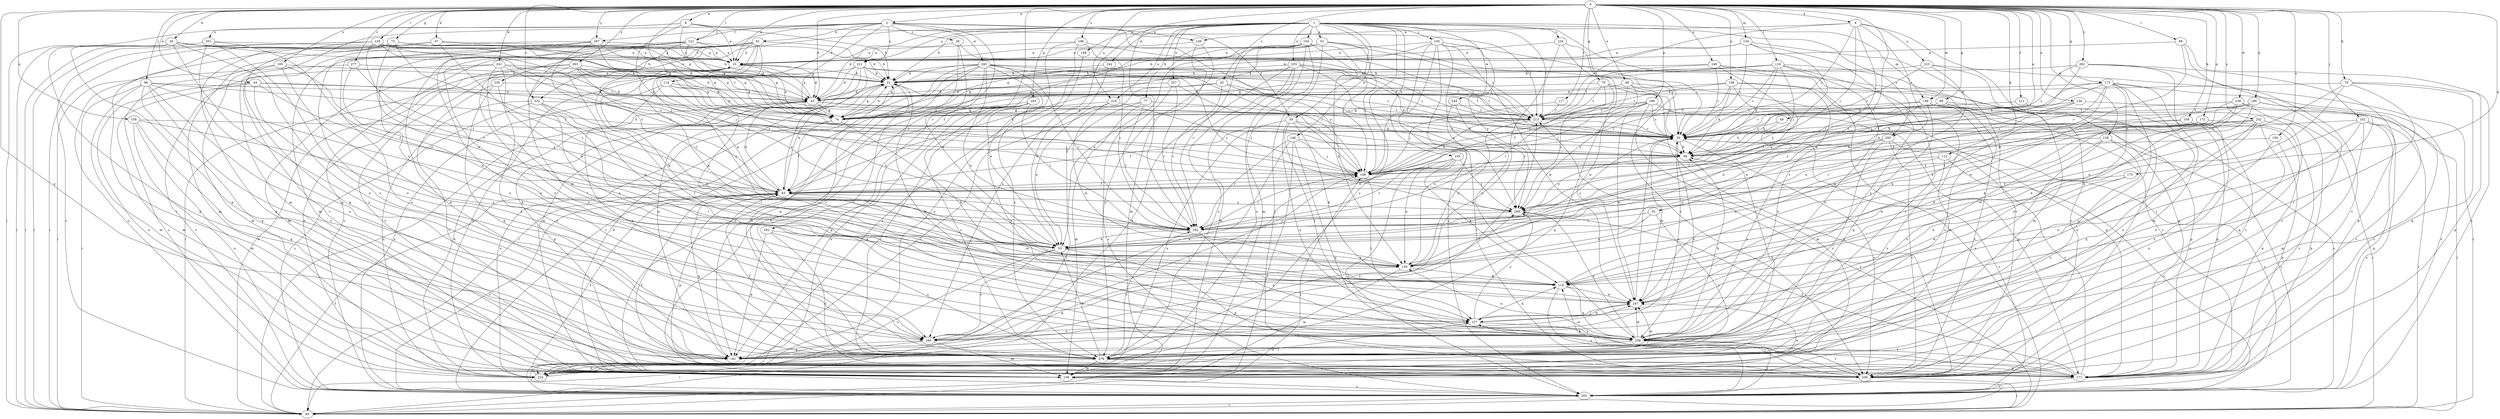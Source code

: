 strict digraph  {
0;
1;
2;
4;
8;
10;
20;
21;
23;
26;
32;
37;
43;
44;
48;
49;
52;
53;
59;
63;
69;
70;
73;
74;
76;
77;
81;
84;
88;
91;
95;
96;
102;
104;
105;
106;
108;
112;
114;
116;
117;
118;
120;
122;
127;
128;
134;
136;
138;
139;
145;
146;
148;
149;
150;
154;
156;
158;
160;
163;
169;
171;
172;
173;
175;
180;
181;
191;
192;
193;
196;
200;
201;
202;
212;
213;
216;
221;
223;
224;
232;
234;
235;
236;
239;
241;
242;
244;
245;
247;
249;
252;
253;
257;
258;
262;
265;
267;
268;
277;
279;
0 -> 2  [label=a];
0 -> 4  [label=a];
0 -> 8  [label=a];
0 -> 10  [label=a];
0 -> 20  [label=b];
0 -> 23  [label=c];
0 -> 37  [label=d];
0 -> 43  [label=d];
0 -> 44  [label=e];
0 -> 48  [label=e];
0 -> 49  [label=e];
0 -> 69  [label=g];
0 -> 70  [label=g];
0 -> 73  [label=g];
0 -> 74  [label=g];
0 -> 76  [label=h];
0 -> 88  [label=i];
0 -> 91  [label=i];
0 -> 96  [label=j];
0 -> 102  [label=j];
0 -> 108  [label=k];
0 -> 112  [label=k];
0 -> 117  [label=l];
0 -> 118  [label=l];
0 -> 120  [label=l];
0 -> 122  [label=l];
0 -> 128  [label=m];
0 -> 134  [label=m];
0 -> 136  [label=m];
0 -> 139  [label=n];
0 -> 154  [label=o];
0 -> 156  [label=o];
0 -> 158  [label=o];
0 -> 163  [label=p];
0 -> 169  [label=p];
0 -> 172  [label=q];
0 -> 173  [label=q];
0 -> 175  [label=q];
0 -> 180  [label=q];
0 -> 181  [label=q];
0 -> 191  [label=r];
0 -> 192  [label=r];
0 -> 193  [label=s];
0 -> 196  [label=s];
0 -> 212  [label=t];
0 -> 216  [label=u];
0 -> 232  [label=v];
0 -> 239  [label=w];
0 -> 241  [label=w];
0 -> 249  [label=x];
0 -> 252  [label=x];
0 -> 262  [label=y];
0 -> 265  [label=y];
0 -> 267  [label=y];
0 -> 277  [label=z];
1 -> 21  [label=b];
1 -> 43  [label=d];
1 -> 52  [label=e];
1 -> 59  [label=f];
1 -> 77  [label=h];
1 -> 95  [label=i];
1 -> 104  [label=j];
1 -> 105  [label=j];
1 -> 136  [label=m];
1 -> 145  [label=n];
1 -> 146  [label=n];
1 -> 148  [label=n];
1 -> 160  [label=o];
1 -> 200  [label=s];
1 -> 213  [label=t];
1 -> 216  [label=u];
1 -> 221  [label=u];
1 -> 232  [label=v];
1 -> 234  [label=v];
1 -> 242  [label=w];
1 -> 244  [label=w];
1 -> 253  [label=x];
1 -> 257  [label=x];
1 -> 279  [label=z];
2 -> 26  [label=c];
2 -> 59  [label=f];
2 -> 74  [label=g];
2 -> 81  [label=h];
2 -> 114  [label=k];
2 -> 122  [label=l];
2 -> 138  [label=m];
2 -> 149  [label=n];
2 -> 221  [label=u];
2 -> 235  [label=v];
2 -> 236  [label=v];
2 -> 245  [label=w];
2 -> 267  [label=y];
2 -> 268  [label=y];
4 -> 32  [label=c];
4 -> 106  [label=j];
4 -> 149  [label=n];
4 -> 192  [label=r];
4 -> 200  [label=s];
4 -> 213  [label=t];
4 -> 223  [label=u];
4 -> 236  [label=v];
8 -> 10  [label=a];
8 -> 21  [label=b];
8 -> 74  [label=g];
8 -> 84  [label=h];
8 -> 95  [label=i];
8 -> 201  [label=s];
8 -> 213  [label=t];
10 -> 21  [label=b];
10 -> 43  [label=d];
10 -> 127  [label=l];
10 -> 224  [label=u];
10 -> 236  [label=v];
20 -> 10  [label=a];
20 -> 21  [label=b];
20 -> 43  [label=d];
20 -> 95  [label=i];
20 -> 160  [label=o];
20 -> 171  [label=p];
20 -> 181  [label=q];
20 -> 279  [label=z];
21 -> 43  [label=d];
21 -> 74  [label=g];
21 -> 213  [label=t];
21 -> 279  [label=z];
23 -> 32  [label=c];
23 -> 43  [label=d];
23 -> 192  [label=r];
23 -> 202  [label=s];
23 -> 213  [label=t];
26 -> 10  [label=a];
26 -> 32  [label=c];
26 -> 53  [label=e];
26 -> 279  [label=z];
32 -> 84  [label=h];
32 -> 236  [label=v];
32 -> 247  [label=w];
32 -> 258  [label=x];
37 -> 10  [label=a];
37 -> 74  [label=g];
37 -> 138  [label=m];
37 -> 192  [label=r];
37 -> 202  [label=s];
43 -> 10  [label=a];
43 -> 74  [label=g];
43 -> 84  [label=h];
43 -> 95  [label=i];
43 -> 171  [label=p];
43 -> 213  [label=t];
44 -> 32  [label=c];
44 -> 43  [label=d];
44 -> 63  [label=f];
44 -> 138  [label=m];
44 -> 224  [label=u];
44 -> 258  [label=x];
48 -> 43  [label=d];
48 -> 63  [label=f];
48 -> 106  [label=j];
48 -> 171  [label=p];
48 -> 268  [label=y];
49 -> 32  [label=c];
49 -> 84  [label=h];
52 -> 10  [label=a];
52 -> 32  [label=c];
52 -> 63  [label=f];
52 -> 74  [label=g];
52 -> 106  [label=j];
52 -> 213  [label=t];
52 -> 236  [label=v];
53 -> 32  [label=c];
53 -> 150  [label=n];
53 -> 160  [label=o];
53 -> 171  [label=p];
53 -> 202  [label=s];
59 -> 32  [label=c];
59 -> 106  [label=j];
59 -> 116  [label=k];
59 -> 127  [label=l];
59 -> 224  [label=u];
59 -> 258  [label=x];
63 -> 21  [label=b];
63 -> 43  [label=d];
63 -> 171  [label=p];
63 -> 181  [label=q];
63 -> 202  [label=s];
63 -> 247  [label=w];
63 -> 268  [label=y];
69 -> 32  [label=c];
69 -> 53  [label=e];
69 -> 95  [label=i];
69 -> 213  [label=t];
69 -> 279  [label=z];
70 -> 32  [label=c];
70 -> 43  [label=d];
70 -> 192  [label=r];
70 -> 202  [label=s];
70 -> 213  [label=t];
70 -> 268  [label=y];
73 -> 10  [label=a];
73 -> 21  [label=b];
73 -> 53  [label=e];
73 -> 63  [label=f];
73 -> 74  [label=g];
73 -> 95  [label=i];
73 -> 171  [label=p];
73 -> 236  [label=v];
74 -> 10  [label=a];
74 -> 21  [label=b];
74 -> 63  [label=f];
74 -> 116  [label=k];
74 -> 224  [label=u];
76 -> 43  [label=d];
76 -> 116  [label=k];
76 -> 127  [label=l];
76 -> 150  [label=n];
76 -> 171  [label=p];
76 -> 181  [label=q];
77 -> 74  [label=g];
77 -> 84  [label=h];
77 -> 95  [label=i];
77 -> 138  [label=m];
77 -> 192  [label=r];
81 -> 10  [label=a];
81 -> 21  [label=b];
81 -> 53  [label=e];
81 -> 116  [label=k];
81 -> 138  [label=m];
81 -> 150  [label=n];
81 -> 160  [label=o];
81 -> 181  [label=q];
81 -> 202  [label=s];
81 -> 247  [label=w];
84 -> 106  [label=j];
84 -> 268  [label=y];
88 -> 10  [label=a];
88 -> 202  [label=s];
88 -> 236  [label=v];
88 -> 247  [label=w];
91 -> 150  [label=n];
91 -> 192  [label=r];
91 -> 279  [label=z];
95 -> 10  [label=a];
95 -> 63  [label=f];
95 -> 106  [label=j];
95 -> 213  [label=t];
96 -> 43  [label=d];
96 -> 84  [label=h];
96 -> 95  [label=i];
96 -> 138  [label=m];
96 -> 160  [label=o];
96 -> 181  [label=q];
96 -> 192  [label=r];
96 -> 279  [label=z];
102 -> 32  [label=c];
102 -> 95  [label=i];
102 -> 138  [label=m];
102 -> 160  [label=o];
102 -> 171  [label=p];
102 -> 202  [label=s];
102 -> 258  [label=x];
104 -> 10  [label=a];
104 -> 53  [label=e];
104 -> 63  [label=f];
104 -> 106  [label=j];
104 -> 138  [label=m];
104 -> 150  [label=n];
104 -> 192  [label=r];
104 -> 224  [label=u];
105 -> 10  [label=a];
105 -> 21  [label=b];
105 -> 32  [label=c];
105 -> 95  [label=i];
105 -> 106  [label=j];
105 -> 202  [label=s];
105 -> 247  [label=w];
105 -> 258  [label=x];
105 -> 268  [label=y];
106 -> 63  [label=f];
106 -> 127  [label=l];
108 -> 32  [label=c];
108 -> 171  [label=p];
108 -> 192  [label=r];
108 -> 224  [label=u];
112 -> 106  [label=j];
112 -> 150  [label=n];
112 -> 202  [label=s];
112 -> 258  [label=x];
114 -> 43  [label=d];
114 -> 53  [label=e];
114 -> 106  [label=j];
114 -> 127  [label=l];
114 -> 202  [label=s];
114 -> 279  [label=z];
116 -> 202  [label=s];
116 -> 247  [label=w];
116 -> 258  [label=x];
117 -> 106  [label=j];
117 -> 213  [label=t];
118 -> 21  [label=b];
118 -> 32  [label=c];
118 -> 74  [label=g];
118 -> 84  [label=h];
118 -> 106  [label=j];
118 -> 213  [label=t];
118 -> 236  [label=v];
118 -> 258  [label=x];
118 -> 279  [label=z];
120 -> 10  [label=a];
120 -> 32  [label=c];
120 -> 43  [label=d];
120 -> 95  [label=i];
120 -> 106  [label=j];
120 -> 181  [label=q];
120 -> 192  [label=r];
120 -> 202  [label=s];
120 -> 213  [label=t];
122 -> 10  [label=a];
122 -> 21  [label=b];
122 -> 53  [label=e];
122 -> 74  [label=g];
122 -> 160  [label=o];
122 -> 258  [label=x];
122 -> 279  [label=z];
127 -> 116  [label=k];
127 -> 160  [label=o];
127 -> 236  [label=v];
127 -> 247  [label=w];
127 -> 258  [label=x];
127 -> 268  [label=y];
128 -> 84  [label=h];
128 -> 202  [label=s];
128 -> 224  [label=u];
128 -> 258  [label=x];
128 -> 279  [label=z];
134 -> 10  [label=a];
134 -> 21  [label=b];
134 -> 32  [label=c];
134 -> 53  [label=e];
134 -> 236  [label=v];
134 -> 258  [label=x];
136 -> 63  [label=f];
136 -> 84  [label=h];
136 -> 171  [label=p];
136 -> 181  [label=q];
136 -> 202  [label=s];
136 -> 213  [label=t];
136 -> 236  [label=v];
138 -> 21  [label=b];
138 -> 202  [label=s];
138 -> 247  [label=w];
139 -> 43  [label=d];
139 -> 84  [label=h];
139 -> 106  [label=j];
139 -> 138  [label=m];
139 -> 150  [label=n];
139 -> 213  [label=t];
139 -> 258  [label=x];
145 -> 106  [label=j];
145 -> 116  [label=k];
145 -> 150  [label=n];
145 -> 192  [label=r];
145 -> 202  [label=s];
145 -> 268  [label=y];
146 -> 84  [label=h];
146 -> 95  [label=i];
146 -> 106  [label=j];
146 -> 160  [label=o];
146 -> 171  [label=p];
146 -> 192  [label=r];
148 -> 224  [label=u];
149 -> 10  [label=a];
149 -> 138  [label=m];
149 -> 279  [label=z];
150 -> 10  [label=a];
150 -> 116  [label=k];
150 -> 138  [label=m];
150 -> 181  [label=q];
154 -> 53  [label=e];
154 -> 95  [label=i];
154 -> 213  [label=t];
154 -> 268  [label=y];
156 -> 84  [label=h];
156 -> 171  [label=p];
156 -> 258  [label=x];
158 -> 32  [label=c];
158 -> 116  [label=k];
158 -> 138  [label=m];
158 -> 181  [label=q];
158 -> 224  [label=u];
160 -> 32  [label=c];
160 -> 95  [label=i];
160 -> 106  [label=j];
160 -> 138  [label=m];
160 -> 181  [label=q];
160 -> 247  [label=w];
160 -> 268  [label=y];
163 -> 74  [label=g];
163 -> 181  [label=q];
163 -> 192  [label=r];
163 -> 224  [label=u];
163 -> 236  [label=v];
163 -> 258  [label=x];
163 -> 279  [label=z];
169 -> 32  [label=c];
169 -> 74  [label=g];
169 -> 106  [label=j];
169 -> 138  [label=m];
169 -> 171  [label=p];
169 -> 181  [label=q];
169 -> 213  [label=t];
169 -> 247  [label=w];
171 -> 32  [label=c];
171 -> 63  [label=f];
171 -> 127  [label=l];
171 -> 202  [label=s];
171 -> 268  [label=y];
172 -> 32  [label=c];
172 -> 84  [label=h];
172 -> 116  [label=k];
172 -> 236  [label=v];
172 -> 268  [label=y];
173 -> 32  [label=c];
173 -> 43  [label=d];
173 -> 106  [label=j];
173 -> 116  [label=k];
173 -> 202  [label=s];
173 -> 224  [label=u];
173 -> 236  [label=v];
173 -> 258  [label=x];
173 -> 268  [label=y];
173 -> 279  [label=z];
175 -> 63  [label=f];
175 -> 116  [label=k];
175 -> 247  [label=w];
180 -> 32  [label=c];
180 -> 53  [label=e];
180 -> 84  [label=h];
180 -> 116  [label=k];
180 -> 127  [label=l];
180 -> 213  [label=t];
180 -> 236  [label=v];
181 -> 84  [label=h];
191 -> 53  [label=e];
191 -> 181  [label=q];
191 -> 236  [label=v];
191 -> 279  [label=z];
192 -> 53  [label=e];
192 -> 106  [label=j];
192 -> 258  [label=x];
193 -> 21  [label=b];
193 -> 138  [label=m];
193 -> 192  [label=r];
193 -> 202  [label=s];
193 -> 258  [label=x];
196 -> 10  [label=a];
196 -> 32  [label=c];
196 -> 192  [label=r];
196 -> 202  [label=s];
196 -> 279  [label=z];
200 -> 84  [label=h];
200 -> 150  [label=n];
200 -> 202  [label=s];
200 -> 236  [label=v];
200 -> 258  [label=x];
200 -> 279  [label=z];
201 -> 10  [label=a];
201 -> 53  [label=e];
201 -> 95  [label=i];
201 -> 160  [label=o];
201 -> 181  [label=q];
202 -> 32  [label=c];
202 -> 95  [label=i];
212 -> 74  [label=g];
212 -> 171  [label=p];
213 -> 32  [label=c];
213 -> 53  [label=e];
213 -> 63  [label=f];
213 -> 150  [label=n];
216 -> 53  [label=e];
216 -> 74  [label=g];
216 -> 106  [label=j];
216 -> 116  [label=k];
221 -> 21  [label=b];
221 -> 32  [label=c];
221 -> 43  [label=d];
221 -> 63  [label=f];
221 -> 138  [label=m];
221 -> 181  [label=q];
221 -> 213  [label=t];
221 -> 224  [label=u];
223 -> 21  [label=b];
223 -> 32  [label=c];
223 -> 95  [label=i];
223 -> 138  [label=m];
223 -> 247  [label=w];
224 -> 43  [label=d];
224 -> 63  [label=f];
224 -> 127  [label=l];
232 -> 63  [label=f];
232 -> 127  [label=l];
232 -> 150  [label=n];
232 -> 202  [label=s];
232 -> 213  [label=t];
232 -> 224  [label=u];
234 -> 10  [label=a];
234 -> 181  [label=q];
234 -> 236  [label=v];
234 -> 247  [label=w];
235 -> 43  [label=d];
235 -> 181  [label=q];
235 -> 236  [label=v];
235 -> 279  [label=z];
236 -> 95  [label=i];
236 -> 116  [label=k];
239 -> 116  [label=k];
239 -> 181  [label=q];
239 -> 192  [label=r];
239 -> 213  [label=t];
239 -> 236  [label=v];
239 -> 247  [label=w];
241 -> 21  [label=b];
241 -> 53  [label=e];
241 -> 74  [label=g];
241 -> 106  [label=j];
241 -> 138  [label=m];
241 -> 202  [label=s];
241 -> 247  [label=w];
242 -> 21  [label=b];
242 -> 53  [label=e];
244 -> 150  [label=n];
244 -> 213  [label=t];
244 -> 268  [label=y];
245 -> 21  [label=b];
245 -> 32  [label=c];
245 -> 53  [label=e];
245 -> 74  [label=g];
245 -> 95  [label=i];
245 -> 106  [label=j];
245 -> 150  [label=n];
245 -> 181  [label=q];
245 -> 192  [label=r];
245 -> 202  [label=s];
245 -> 236  [label=v];
245 -> 268  [label=y];
247 -> 32  [label=c];
247 -> 127  [label=l];
249 -> 21  [label=b];
249 -> 32  [label=c];
249 -> 74  [label=g];
249 -> 171  [label=p];
249 -> 202  [label=s];
249 -> 268  [label=y];
252 -> 32  [label=c];
252 -> 171  [label=p];
252 -> 181  [label=q];
252 -> 192  [label=r];
252 -> 224  [label=u];
252 -> 247  [label=w];
252 -> 258  [label=x];
253 -> 21  [label=b];
253 -> 74  [label=g];
253 -> 84  [label=h];
253 -> 138  [label=m];
253 -> 213  [label=t];
253 -> 224  [label=u];
253 -> 268  [label=y];
253 -> 279  [label=z];
257 -> 43  [label=d];
257 -> 106  [label=j];
257 -> 192  [label=r];
257 -> 202  [label=s];
258 -> 21  [label=b];
258 -> 84  [label=h];
258 -> 150  [label=n];
258 -> 202  [label=s];
258 -> 236  [label=v];
258 -> 247  [label=w];
258 -> 268  [label=y];
258 -> 279  [label=z];
262 -> 21  [label=b];
262 -> 32  [label=c];
262 -> 63  [label=f];
262 -> 138  [label=m];
262 -> 171  [label=p];
262 -> 236  [label=v];
265 -> 21  [label=b];
265 -> 43  [label=d];
265 -> 74  [label=g];
265 -> 95  [label=i];
265 -> 106  [label=j];
265 -> 127  [label=l];
265 -> 258  [label=x];
267 -> 10  [label=a];
267 -> 63  [label=f];
267 -> 74  [label=g];
267 -> 84  [label=h];
267 -> 160  [label=o];
267 -> 236  [label=v];
267 -> 258  [label=x];
268 -> 192  [label=r];
277 -> 21  [label=b];
277 -> 63  [label=f];
277 -> 95  [label=i];
277 -> 150  [label=n];
279 -> 21  [label=b];
279 -> 53  [label=e];
279 -> 63  [label=f];
279 -> 138  [label=m];
279 -> 171  [label=p];
279 -> 192  [label=r];
279 -> 213  [label=t];
279 -> 224  [label=u];
279 -> 236  [label=v];
279 -> 247  [label=w];
}
